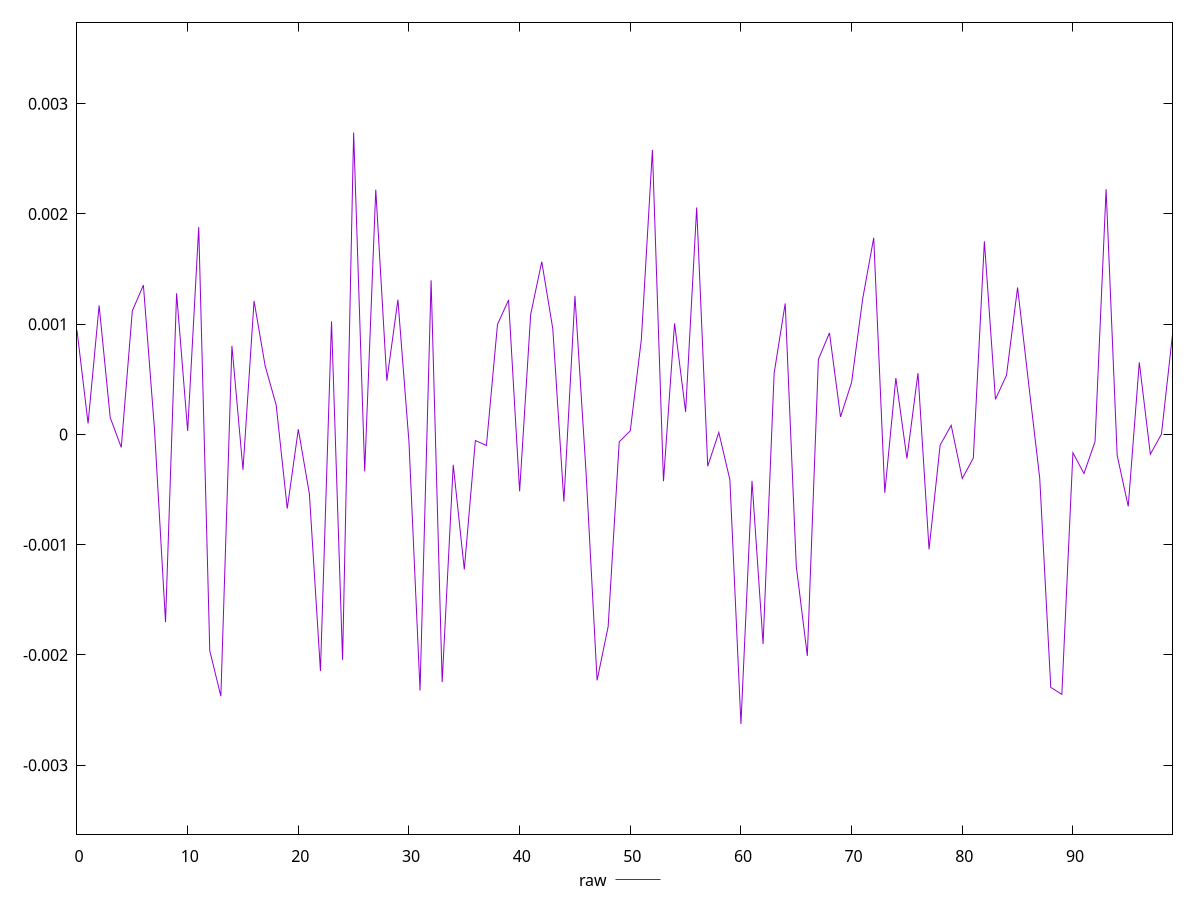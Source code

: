 reset

$raw <<EOF
0 0.0009440904850804233
1 0.00009921741597317073
2 0.0011696008879993525
3 0.0001530473938840338
4 -0.0001175101400021944
5 0.001121000950328635
6 0.0013538729372258136
7 0.00004977347876809896
8 -0.0017021667803007107
9 0.0012802209279789644
10 0.00003142618644730425
11 0.0018802234866402104
12 -0.001962445399441733
13 -0.002373801667895696
14 0.0008030839385658012
15 -0.0003208807346406897
16 0.0012108019016052235
17 0.0006233570849890375
18 0.00026588474377900966
19 -0.0006725453546584925
20 0.00004651568268909338
21 -0.0005391151059320759
22 -0.0021452599677431665
23 0.0010253964961774483
24 -0.002045539973305263
25 0.0027380247150075587
26 -0.000335672474934382
27 0.0022200960813733373
28 0.00048762316218766924
29 0.0012219551373509547
30 -0.00006901906249550394
31 -0.0023221394370706804
32 0.001397462915983222
33 -0.0022465160360921428
34 -0.00027564694903133014
35 -0.001224479577529468
36 -0.000055503690071282384
37 -0.0001001954373508784
38 0.0009980327186912123
39 0.0012198970632639138
40 -0.0005158789298242323
41 0.0010899872240471605
42 0.0015668598018188063
43 0.0009563580923856743
44 -0.0006098393469890068
45 0.0012562628084674837
46 -0.0003394801531525271
47 -0.0022304826035471977
48 -0.0017436373477868155
49 -0.0000672124620921843
50 0.000033019943687126466
51 0.00086032915947162
52 0.002580409183748772
53 -0.00042394593056274135
54 0.0010070596394227138
55 0.00020479321897320772
56 0.0020580153826035862
57 -0.0002881207947685293
58 0.000018087981414641186
59 -0.00041072946300610425
60 -0.0026254126698101498
61 -0.0004223203389926794
62 -0.0018999328346484727
63 0.0005552843581170691
64 0.001188093833301991
65 -0.0011942868909584669
66 -0.0020086134315749054
67 0.0006807253076914488
68 0.0009206960731124314
69 0.00015889433280294967
70 0.00047183637059516003
71 0.0012287954198415274
72 0.0017833182246392936
73 -0.0005297071652540907
74 0.0005110039852757583
75 -0.00021813645129502014
76 0.0005557550845393661
77 -0.001042067231959089
78 -0.0000970976183447136
79 0.00008248567384891661
80 -0.00039998284372485035
81 -0.00021435488789378783
82 0.0017508932041746495
83 0.00031828885454822793
84 0.0005375868537315781
85 0.0013327814809310523
86 0.0004612575498730337
87 -0.00039607790297618075
88 -0.0022945423000259794
89 -0.0023576335376001827
90 -0.00016661102261790792
91 -0.00035396372965730284
92 -0.00006551381554651264
93 0.002224221378157431
94 -0.00018962194016531876
95 -0.0006525949195586661
96 0.0006534028837858691
97 -0.00017961956304575477
98 0.0000018947985684303338
99 0.0009048567561987908
EOF

set key outside below
set xrange [0:99]
set yrange [-0.00362541266981015:0.0037380247150075588]
set trange [-0.00362541266981015:0.0037380247150075588]
set terminal svg size 640, 500 enhanced background rgb 'white'
set output "report_00019_2021-02-10T18-14-37.922Z//meta/pScore-difference/samples/pages+cached+noadtech/raw/values.svg"

plot $raw title "raw" with line

reset
